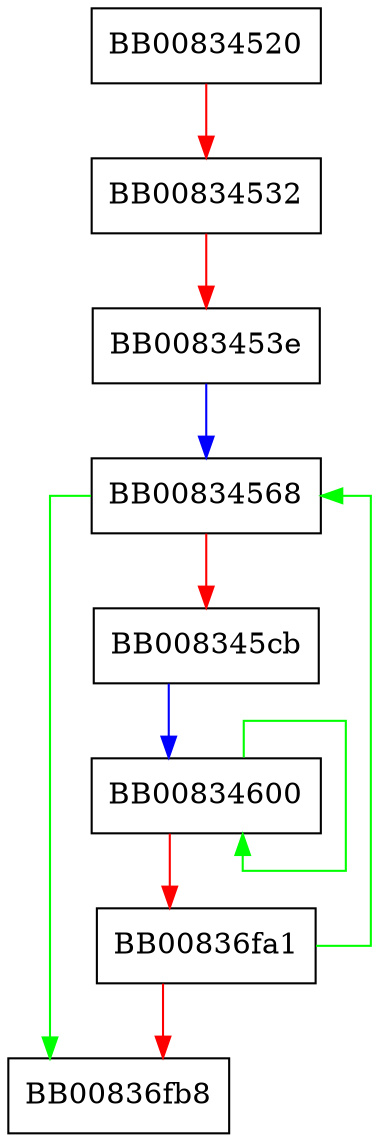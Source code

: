 digraph sha1_multi_block {
  node [shape="box"];
  graph [splines=ortho];
  BB00834520 -> BB00834532 [color="red"];
  BB00834532 -> BB0083453e [color="red"];
  BB0083453e -> BB00834568 [color="blue"];
  BB00834568 -> BB00836fb8 [color="green"];
  BB00834568 -> BB008345cb [color="red"];
  BB008345cb -> BB00834600 [color="blue"];
  BB00834600 -> BB00834600 [color="green"];
  BB00834600 -> BB00836fa1 [color="red"];
  BB00836fa1 -> BB00834568 [color="green"];
  BB00836fa1 -> BB00836fb8 [color="red"];
}